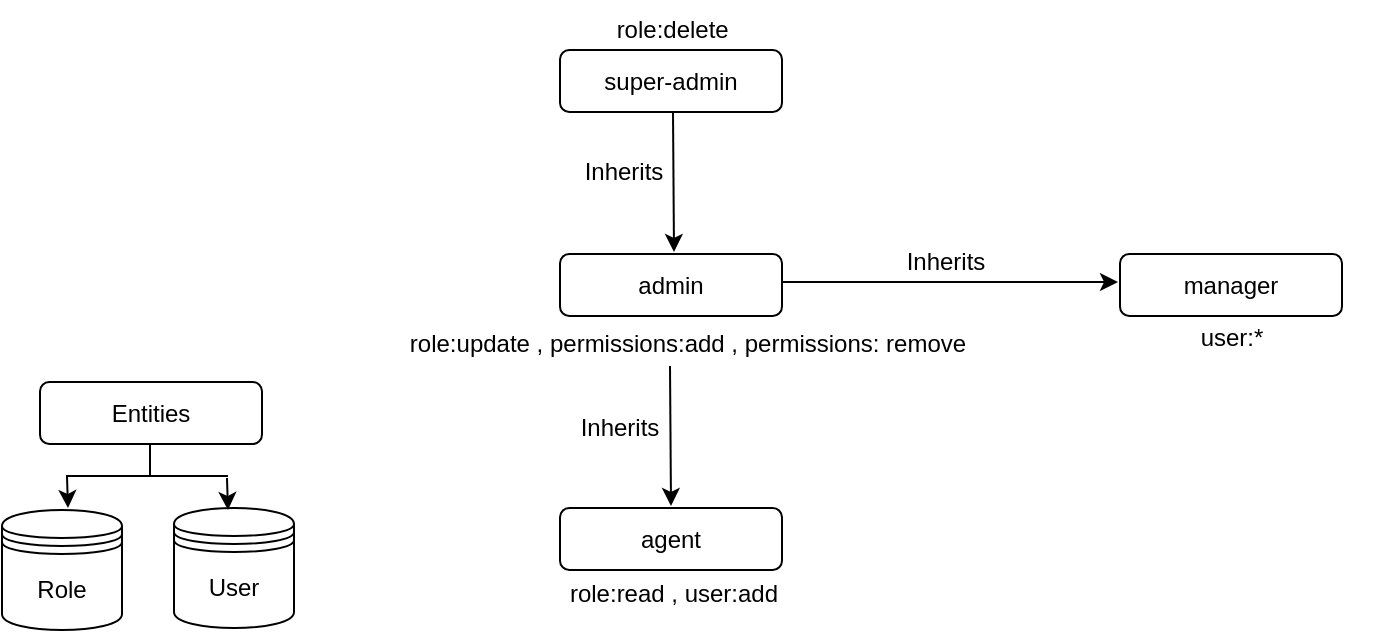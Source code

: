 <mxfile>
    <diagram id="oytYx6kaZIuodwsD7Htt" name="Page-1">
        <mxGraphModel dx="962" dy="353" grid="0" gridSize="10" guides="1" tooltips="1" connect="1" arrows="1" fold="1" page="1" pageScale="1" pageWidth="850" pageHeight="1100" background="#ffffff" math="0" shadow="0">
            <root>
                <mxCell id="0"/>
                <mxCell id="1" parent="0"/>
                <mxCell id="2" value="&lt;font color=&quot;#000000&quot;&gt;super-admin&lt;/font&gt;" style="rounded=1;whiteSpace=wrap;html=1;fillColor=#FFFFFF;strokeColor=#000000;" vertex="1" parent="1">
                    <mxGeometry x="358" y="45" width="111" height="31" as="geometry"/>
                </mxCell>
                <mxCell id="3" value="&lt;font color=&quot;#000000&quot;&gt;manager&lt;/font&gt;" style="rounded=1;whiteSpace=wrap;html=1;fillColor=#FFFFFF;strokeColor=#000000;" vertex="1" parent="1">
                    <mxGeometry x="638" y="147" width="111" height="31" as="geometry"/>
                </mxCell>
                <mxCell id="4" value="&lt;font color=&quot;#000000&quot;&gt;admin&lt;/font&gt;" style="rounded=1;whiteSpace=wrap;html=1;fillColor=#FFFFFF;strokeColor=#000000;" vertex="1" parent="1">
                    <mxGeometry x="358" y="147" width="111" height="31" as="geometry"/>
                </mxCell>
                <mxCell id="5" value="&lt;font color=&quot;#000000&quot;&gt;agent&lt;/font&gt;" style="rounded=1;whiteSpace=wrap;html=1;fillColor=#FFFFFF;strokeColor=#000000;" vertex="1" parent="1">
                    <mxGeometry x="358" y="274" width="111" height="31" as="geometry"/>
                </mxCell>
                <mxCell id="7" value="" style="endArrow=classic;html=1;fontColor=#000000;fillColor=#000000;strokeColor=#000000;" edge="1" parent="1">
                    <mxGeometry width="50" height="50" relative="1" as="geometry">
                        <mxPoint x="414.5" y="76" as="sourcePoint"/>
                        <mxPoint x="415" y="146" as="targetPoint"/>
                    </mxGeometry>
                </mxCell>
                <mxCell id="8" value="" style="endArrow=classic;html=1;fontColor=#000000;fillColor=#000000;strokeColor=#000000;" edge="1" parent="1">
                    <mxGeometry width="50" height="50" relative="1" as="geometry">
                        <mxPoint x="413" y="203" as="sourcePoint"/>
                        <mxPoint x="413.5" y="273" as="targetPoint"/>
                    </mxGeometry>
                </mxCell>
                <mxCell id="9" value="" style="endArrow=classic;html=1;fontColor=#000000;fillColor=#000000;strokeColor=#000000;" edge="1" parent="1">
                    <mxGeometry width="50" height="50" relative="1" as="geometry">
                        <mxPoint x="469" y="161" as="sourcePoint"/>
                        <mxPoint x="637" y="161" as="targetPoint"/>
                    </mxGeometry>
                </mxCell>
                <mxCell id="11" value="Inherits" style="text;strokeColor=none;align=center;fillColor=none;html=1;verticalAlign=middle;whiteSpace=wrap;rounded=0;fontColor=#000000;" vertex="1" parent="1">
                    <mxGeometry x="360" y="91" width="60" height="30" as="geometry"/>
                </mxCell>
                <mxCell id="13" value="Inherits" style="text;strokeColor=none;align=center;fillColor=none;html=1;verticalAlign=middle;whiteSpace=wrap;rounded=0;fontColor=#000000;" vertex="1" parent="1">
                    <mxGeometry x="358" y="219" width="60" height="30" as="geometry"/>
                </mxCell>
                <mxCell id="14" value="Inherits" style="text;strokeColor=none;align=center;fillColor=none;html=1;verticalAlign=middle;whiteSpace=wrap;rounded=0;fontColor=#000000;" vertex="1" parent="1">
                    <mxGeometry x="521" y="136" width="60" height="30" as="geometry"/>
                </mxCell>
                <mxCell id="15" value="role:delete&amp;nbsp;" style="text;strokeColor=none;align=center;fillColor=none;html=1;verticalAlign=middle;whiteSpace=wrap;rounded=0;fontColor=#000000;" vertex="1" parent="1">
                    <mxGeometry x="344" y="20" width="144" height="30" as="geometry"/>
                </mxCell>
                <mxCell id="16" value="user:*" style="text;strokeColor=none;align=center;fillColor=none;html=1;verticalAlign=middle;whiteSpace=wrap;rounded=0;fontColor=#000000;" vertex="1" parent="1">
                    <mxGeometry x="621.5" y="174" width="144" height="30" as="geometry"/>
                </mxCell>
                <mxCell id="17" value="role:read , user:add" style="text;strokeColor=none;align=center;fillColor=none;html=1;verticalAlign=middle;whiteSpace=wrap;rounded=0;fontColor=#000000;" vertex="1" parent="1">
                    <mxGeometry x="342.5" y="302" width="144" height="30" as="geometry"/>
                </mxCell>
                <mxCell id="18" value="role:update , permissions:add , permissions: remove" style="text;strokeColor=none;align=center;fillColor=none;html=1;verticalAlign=middle;whiteSpace=wrap;rounded=0;fontColor=#000000;" vertex="1" parent="1">
                    <mxGeometry x="241" y="177" width="362" height="30" as="geometry"/>
                </mxCell>
                <mxCell id="19" value="User" style="shape=datastore;whiteSpace=wrap;html=1;strokeColor=#000000;fontColor=#000000;fillColor=#FFFFFF;" vertex="1" parent="1">
                    <mxGeometry x="165" y="274" width="60" height="60" as="geometry"/>
                </mxCell>
                <mxCell id="20" value="Role" style="shape=datastore;whiteSpace=wrap;html=1;strokeColor=#000000;fontColor=#000000;fillColor=#FFFFFF;" vertex="1" parent="1">
                    <mxGeometry x="79" y="275" width="60" height="60" as="geometry"/>
                </mxCell>
                <mxCell id="21" value="&lt;font color=&quot;#000000&quot;&gt;Entities&lt;/font&gt;" style="rounded=1;whiteSpace=wrap;html=1;fillColor=#FFFFFF;strokeColor=#000000;" vertex="1" parent="1">
                    <mxGeometry x="98" y="211" width="111" height="31" as="geometry"/>
                </mxCell>
                <mxCell id="22" value="" style="endArrow=none;html=1;strokeColor=#000000;fontColor=#000000;fillColor=#000000;" edge="1" parent="1">
                    <mxGeometry width="50" height="50" relative="1" as="geometry">
                        <mxPoint x="153" y="258" as="sourcePoint"/>
                        <mxPoint x="153" y="242" as="targetPoint"/>
                    </mxGeometry>
                </mxCell>
                <mxCell id="23" value="" style="endArrow=none;html=1;strokeColor=#000000;fontColor=#000000;fillColor=#000000;" edge="1" parent="1">
                    <mxGeometry width="50" height="50" relative="1" as="geometry">
                        <mxPoint x="192" y="258" as="sourcePoint"/>
                        <mxPoint x="111" y="258" as="targetPoint"/>
                    </mxGeometry>
                </mxCell>
                <mxCell id="24" value="" style="endArrow=classic;html=1;fontColor=#000000;fillColor=#000000;strokeColor=#000000;" edge="1" parent="1">
                    <mxGeometry width="50" height="50" relative="1" as="geometry">
                        <mxPoint x="111.5" y="258" as="sourcePoint"/>
                        <mxPoint x="112" y="274" as="targetPoint"/>
                    </mxGeometry>
                </mxCell>
                <mxCell id="25" value="" style="endArrow=classic;html=1;fontColor=#000000;fillColor=#000000;strokeColor=#000000;" edge="1" parent="1">
                    <mxGeometry width="50" height="50" relative="1" as="geometry">
                        <mxPoint x="191.5" y="259" as="sourcePoint"/>
                        <mxPoint x="192" y="275" as="targetPoint"/>
                    </mxGeometry>
                </mxCell>
            </root>
        </mxGraphModel>
    </diagram>
</mxfile>